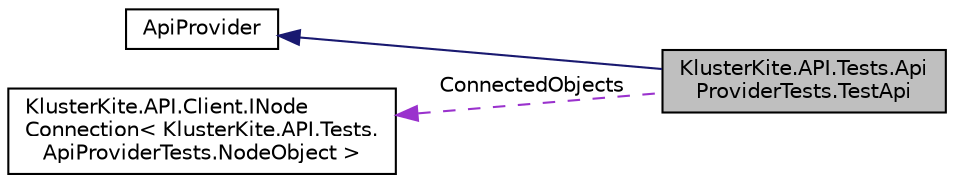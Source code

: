 digraph "KlusterKite.API.Tests.ApiProviderTests.TestApi"
{
  edge [fontname="Helvetica",fontsize="10",labelfontname="Helvetica",labelfontsize="10"];
  node [fontname="Helvetica",fontsize="10",shape=record];
  rankdir="LR";
  Node2 [label="KlusterKite.API.Tests.Api\lProviderTests.TestApi",height=0.2,width=0.4,color="black", fillcolor="grey75", style="filled", fontcolor="black"];
  Node3 -> Node2 [dir="back",color="midnightblue",fontsize="10",style="solid",fontname="Helvetica"];
  Node3 [label="ApiProvider",height=0.2,width=0.4,color="black", fillcolor="white", style="filled",URL="$class_kluster_kite_1_1_a_p_i_1_1_provider_1_1_api_provider.html",tooltip="Public api provider. "];
  Node4 -> Node2 [dir="back",color="darkorchid3",fontsize="10",style="dashed",label=" ConnectedObjects" ,fontname="Helvetica"];
  Node4 [label="KlusterKite.API.Client.INode\lConnection\< KlusterKite.API.Tests.\lApiProviderTests.NodeObject \>",height=0.2,width=0.4,color="black", fillcolor="white", style="filled",URL="$interface_kluster_kite_1_1_a_p_i_1_1_client_1_1_i_node_connection.html"];
}
